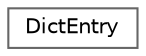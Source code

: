 digraph "Graphical Class Hierarchy"
{
 // LATEX_PDF_SIZE
  bgcolor="transparent";
  edge [fontname=Helvetica,fontsize=10,labelfontname=Helvetica,labelfontsize=10];
  node [fontname=Helvetica,fontsize=10,shape=box,height=0.2,width=0.4];
  rankdir="LR";
  Node0 [id="Node000000",label="DictEntry",height=0.2,width=0.4,color="grey40", fillcolor="white", style="filled",URL="$structDictEntry.html",tooltip="Key-value pair for dictionary literals."];
}
